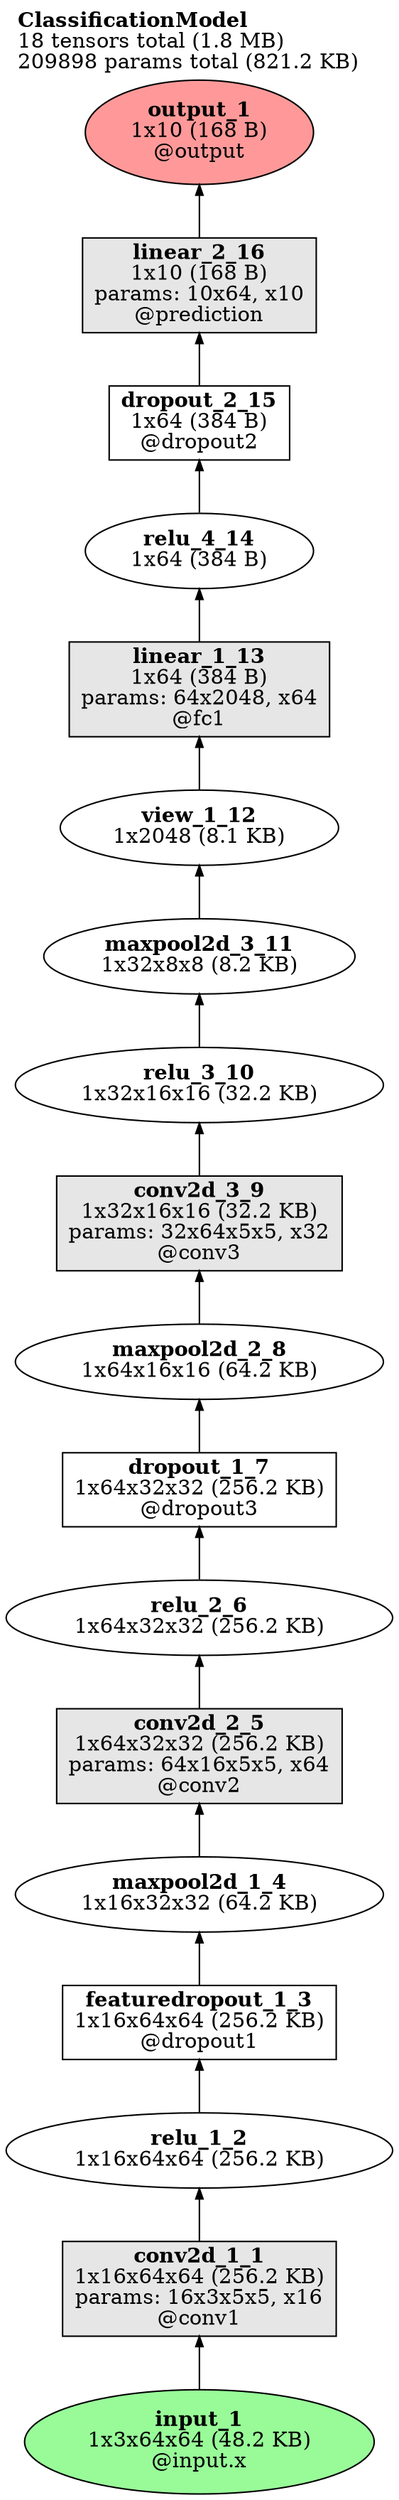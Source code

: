 // Computational graph for the feedforward sweep
digraph ClassificationModel {
	graph [label=<<B>ClassificationModel</B><br align='left'/>18 tensors total (1.8 MB)<br align='left'/>209898 params total (821.2 KB)<br align='left'/>> labeljust=left labelloc=t ordering=out rankdir=BT]
	node [ordering=out]
	input_1 [label=<<b>input_1</b><br/>1x3x64x64 (48.2 KB)<br/>@input.x> color=black fillcolor="#98FB98" fontcolor=black ordering=out shape=oval style="filled,solid"]
	input_1 -> conv2d_1_1 [arrowsize=.7 color=black fontcolor=black labelfontsize=8 style=solid]
	conv2d_1_1 [label=<<b>conv2d_1_1</b><br/>1x16x64x64 (256.2 KB)<br/>params: 16x3x5x5, x16<br/>@conv1> color=black fillcolor="#E6E6E6" fontcolor=black ordering=out shape=box style="filled,solid"]
	conv2d_1_1 -> relu_1_2 [arrowsize=.7 color=black fontcolor=black labelfontsize=8 style=solid]
	relu_1_2 [label=<<b>relu_1_2</b><br/>1x16x64x64 (256.2 KB)> color=black fillcolor=white fontcolor=black ordering=out shape=oval style="filled,solid"]
	relu_1_2 -> featuredropout_1_3 [arrowsize=.7 color=black fontcolor=black labelfontsize=8 style=solid]
	featuredropout_1_3 [label=<<b>featuredropout_1_3</b><br/>1x16x64x64 (256.2 KB)<br/>@dropout1> color=black fillcolor=white fontcolor=black ordering=out shape=box style="filled,solid"]
	featuredropout_1_3 -> maxpool2d_1_4 [arrowsize=.7 color=black fontcolor=black labelfontsize=8 style=solid]
	maxpool2d_1_4 [label=<<b>maxpool2d_1_4</b><br/>1x16x32x32 (64.2 KB)> color=black fillcolor=white fontcolor=black ordering=out shape=oval style="filled,solid"]
	maxpool2d_1_4 -> conv2d_2_5 [arrowsize=.7 color=black fontcolor=black labelfontsize=8 style=solid]
	conv2d_2_5 [label=<<b>conv2d_2_5</b><br/>1x64x32x32 (256.2 KB)<br/>params: 64x16x5x5, x64<br/>@conv2> color=black fillcolor="#E6E6E6" fontcolor=black ordering=out shape=box style="filled,solid"]
	conv2d_2_5 -> relu_2_6 [arrowsize=.7 color=black fontcolor=black labelfontsize=8 style=solid]
	relu_2_6 [label=<<b>relu_2_6</b><br/>1x64x32x32 (256.2 KB)> color=black fillcolor=white fontcolor=black ordering=out shape=oval style="filled,solid"]
	relu_2_6 -> dropout_1_7 [arrowsize=.7 color=black fontcolor=black labelfontsize=8 style=solid]
	dropout_1_7 [label=<<b>dropout_1_7</b><br/>1x64x32x32 (256.2 KB)<br/>@dropout3> color=black fillcolor=white fontcolor=black ordering=out shape=box style="filled,solid"]
	dropout_1_7 -> maxpool2d_2_8 [arrowsize=.7 color=black fontcolor=black labelfontsize=8 style=solid]
	maxpool2d_2_8 [label=<<b>maxpool2d_2_8</b><br/>1x64x16x16 (64.2 KB)> color=black fillcolor=white fontcolor=black ordering=out shape=oval style="filled,solid"]
	maxpool2d_2_8 -> conv2d_3_9 [arrowsize=.7 color=black fontcolor=black labelfontsize=8 style=solid]
	conv2d_3_9 [label=<<b>conv2d_3_9</b><br/>1x32x16x16 (32.2 KB)<br/>params: 32x64x5x5, x32<br/>@conv3> color=black fillcolor="#E6E6E6" fontcolor=black ordering=out shape=box style="filled,solid"]
	conv2d_3_9 -> relu_3_10 [arrowsize=.7 color=black fontcolor=black labelfontsize=8 style=solid]
	relu_3_10 [label=<<b>relu_3_10</b><br/>1x32x16x16 (32.2 KB)> color=black fillcolor=white fontcolor=black ordering=out shape=oval style="filled,solid"]
	relu_3_10 -> maxpool2d_3_11 [arrowsize=.7 color=black fontcolor=black labelfontsize=8 style=solid]
	maxpool2d_3_11 [label=<<b>maxpool2d_3_11</b><br/>1x32x8x8 (8.2 KB)> color=black fillcolor=white fontcolor=black ordering=out shape=oval style="filled,solid"]
	maxpool2d_3_11 -> view_1_12 [arrowsize=.7 color=black fontcolor=black labelfontsize=8 style=solid]
	view_1_12 [label=<<b>view_1_12</b><br/>1x2048 (8.1 KB)> color=black fillcolor=white fontcolor=black ordering=out shape=oval style="filled,solid"]
	view_1_12 -> linear_1_13 [arrowsize=.7 color=black fontcolor=black labelfontsize=8 style=solid]
	linear_1_13 [label=<<b>linear_1_13</b><br/>1x64 (384 B)<br/>params: 64x2048, x64<br/>@fc1> color=black fillcolor="#E6E6E6" fontcolor=black ordering=out shape=box style="filled,solid"]
	linear_1_13 -> relu_4_14 [arrowsize=.7 color=black fontcolor=black labelfontsize=8 style=solid]
	relu_4_14 [label=<<b>relu_4_14</b><br/>1x64 (384 B)> color=black fillcolor=white fontcolor=black ordering=out shape=oval style="filled,solid"]
	relu_4_14 -> dropout_2_15 [arrowsize=.7 color=black fontcolor=black labelfontsize=8 style=solid]
	dropout_2_15 [label=<<b>dropout_2_15</b><br/>1x64 (384 B)<br/>@dropout2> color=black fillcolor=white fontcolor=black ordering=out shape=box style="filled,solid"]
	dropout_2_15 -> linear_2_16 [arrowsize=.7 color=black fontcolor=black labelfontsize=8 style=solid]
	linear_2_16 [label=<<b>linear_2_16</b><br/>1x10 (168 B)<br/>params: 10x64, x10<br/>@prediction> color=black fillcolor="#E6E6E6" fontcolor=black ordering=out shape=box style="filled,solid"]
	linear_2_16 -> output_1 [arrowsize=.7 color=black fontcolor=black labelfontsize=8 style=solid]
	output_1 [label=<<b>output_1</b><br/>1x10 (168 B)<br/>@output> color=black fillcolor="#ff9999" fontcolor=black ordering=out shape=oval style="filled,solid"]
	{
		rank=sink
		output_1
	}
	subgraph cluster_conv1_pass1 {
		fillcolor=white label=<<B>@conv1</B><br align='left'/>(Conv2d)<br align='left'/>> labelloc=b penwidth=5.0 style="filled,dashed"
	}
	subgraph cluster_dropout1_pass1 {
		fillcolor=white label=<<B>@dropout1</B><br align='left'/>(Dropout2d)<br align='left'/>> labelloc=b penwidth=5.0 style="filled,dashed"
	}
	subgraph cluster_conv2_pass1 {
		fillcolor=white label=<<B>@conv2</B><br align='left'/>(Conv2d)<br align='left'/>> labelloc=b penwidth=5.0 style="filled,dashed"
	}
	subgraph cluster_dropout3_pass1 {
		fillcolor=white label=<<B>@dropout3</B><br align='left'/>(Dropout)<br align='left'/>> labelloc=b penwidth=5.0 style="filled,dashed"
	}
	subgraph cluster_conv3_pass1 {
		fillcolor=white label=<<B>@conv3</B><br align='left'/>(Conv2d)<br align='left'/>> labelloc=b penwidth=5.0 style="filled,dashed"
	}
	subgraph cluster_fc1_pass1 {
		fillcolor=white label=<<B>@fc1</B><br align='left'/>(Linear)<br align='left'/>> labelloc=b penwidth=5.0 style="filled,dashed"
	}
	subgraph cluster_dropout2_pass1 {
		fillcolor=white label=<<B>@dropout2</B><br align='left'/>(Dropout)<br align='left'/>> labelloc=b penwidth=5.0 style="filled,dashed"
	}
	subgraph cluster_prediction_pass1 {
		fillcolor=white label=<<B>@prediction</B><br align='left'/>(Linear)<br align='left'/>> labelloc=b penwidth=5.0 style="filled,dashed"
	}
}
